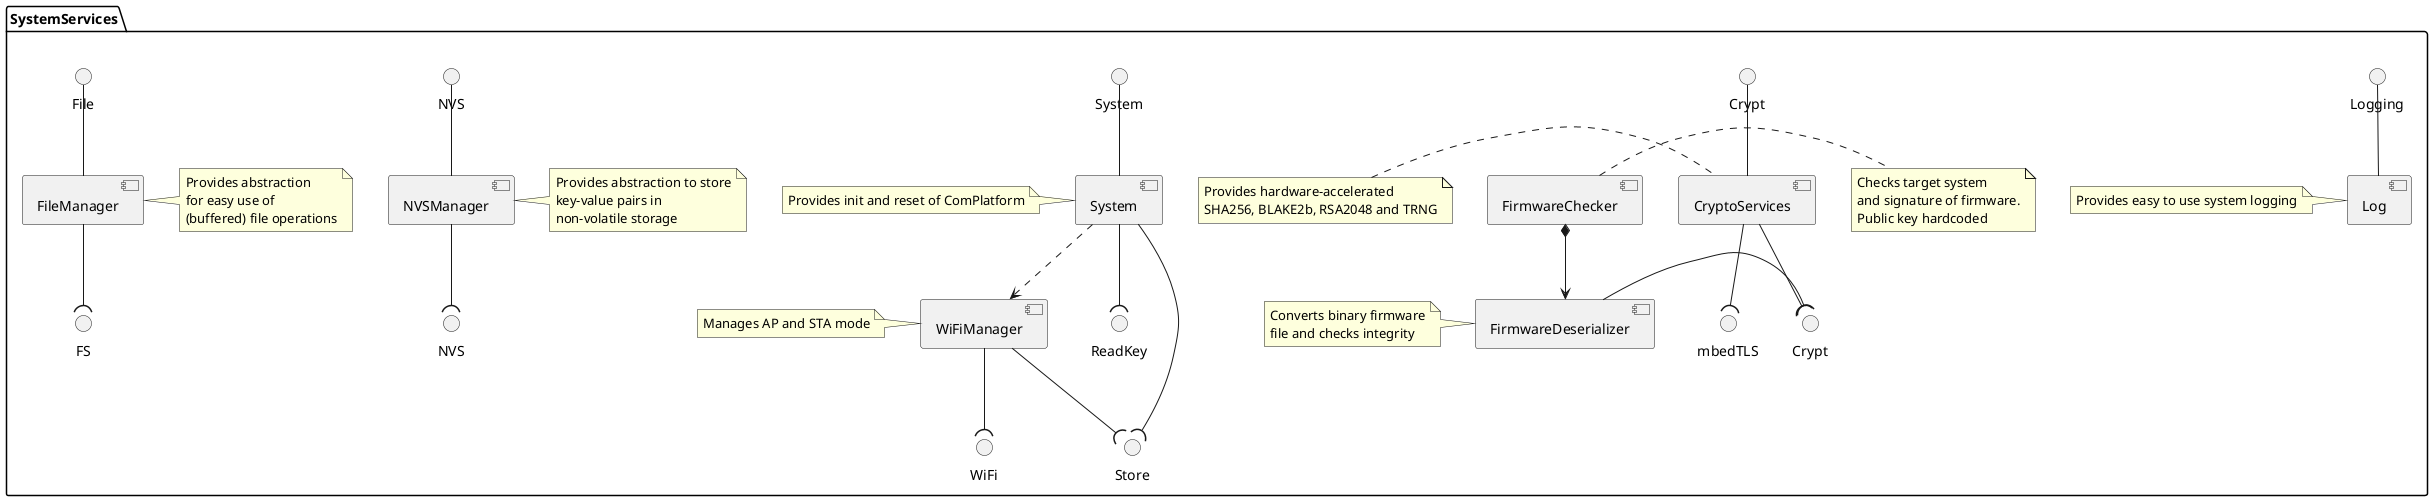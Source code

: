 @startuml
package SystemServices {
    interface "Crypt" as crypthal
    interface "mbedTLS" as mbedtlshal
    interface "NVS" as nvshal
    interface "FS" as fshal
    interface "ReadKey" as readkey
    interface "WiFi" as wifihal
    interface "Store" as store
    interface "System" as systemhal

    interface "File" as File
    interface "Crypt" as Crypt
    interface "NVS" as nvs
    interface "Logging" as Logging

    component "System" as initcom
    component "FirmwareChecker" as firmwarecheck
    component "FirmwareDeserializer" as fwdeserializer
    component "CryptoServices" as cryptoservices
    component "FileManager" as filemanager
    component "NVSManager" as nvsmanager
    component "WiFiManager" as wifilayerhal
    component "Log" as logger

    note left of cryptoservices : Provides hardware-accelerated\nSHA256, BLAKE2b, RSA2048 and TRNG
    note left of fwdeserializer : Converts binary firmware\nfile and checks integrity
    note right of firmwarecheck : Checks target system\nand signature of firmware.\nPublic key hardcoded
    note right of filemanager : Provides abstraction\nfor easy use of\n(buffered) file operations
    note right of nvsmanager : Provides abstraction to store\nkey-value pairs in\nnon-volatile storage
    note left of initcom : Provides init and reset of ComPlatform
    note left of wifilayerhal: Manages AP and STA mode
    note left of logger: Provides easy to use system logging

    filemanager -up- File
    cryptoservices -up- Crypt
    nvsmanager -up- nvs
    initcom -up- systemhal
    logger -up- Logging

    initcom ..> wifilayerhal
    firmwarecheck *--> fwdeserializer

    fwdeserializer -down(crypthal
    nvsmanager -down-(nvshal
    filemanager -down-(fshal
    initcom -down-(readkey
    initcom -down-(store
    wifilayerhal -down-(wifihal
    wifilayerhal -down-(store
    cryptoservices -down-(crypthal
    cryptoservices -down-(mbedtlshal
}
@enduml
